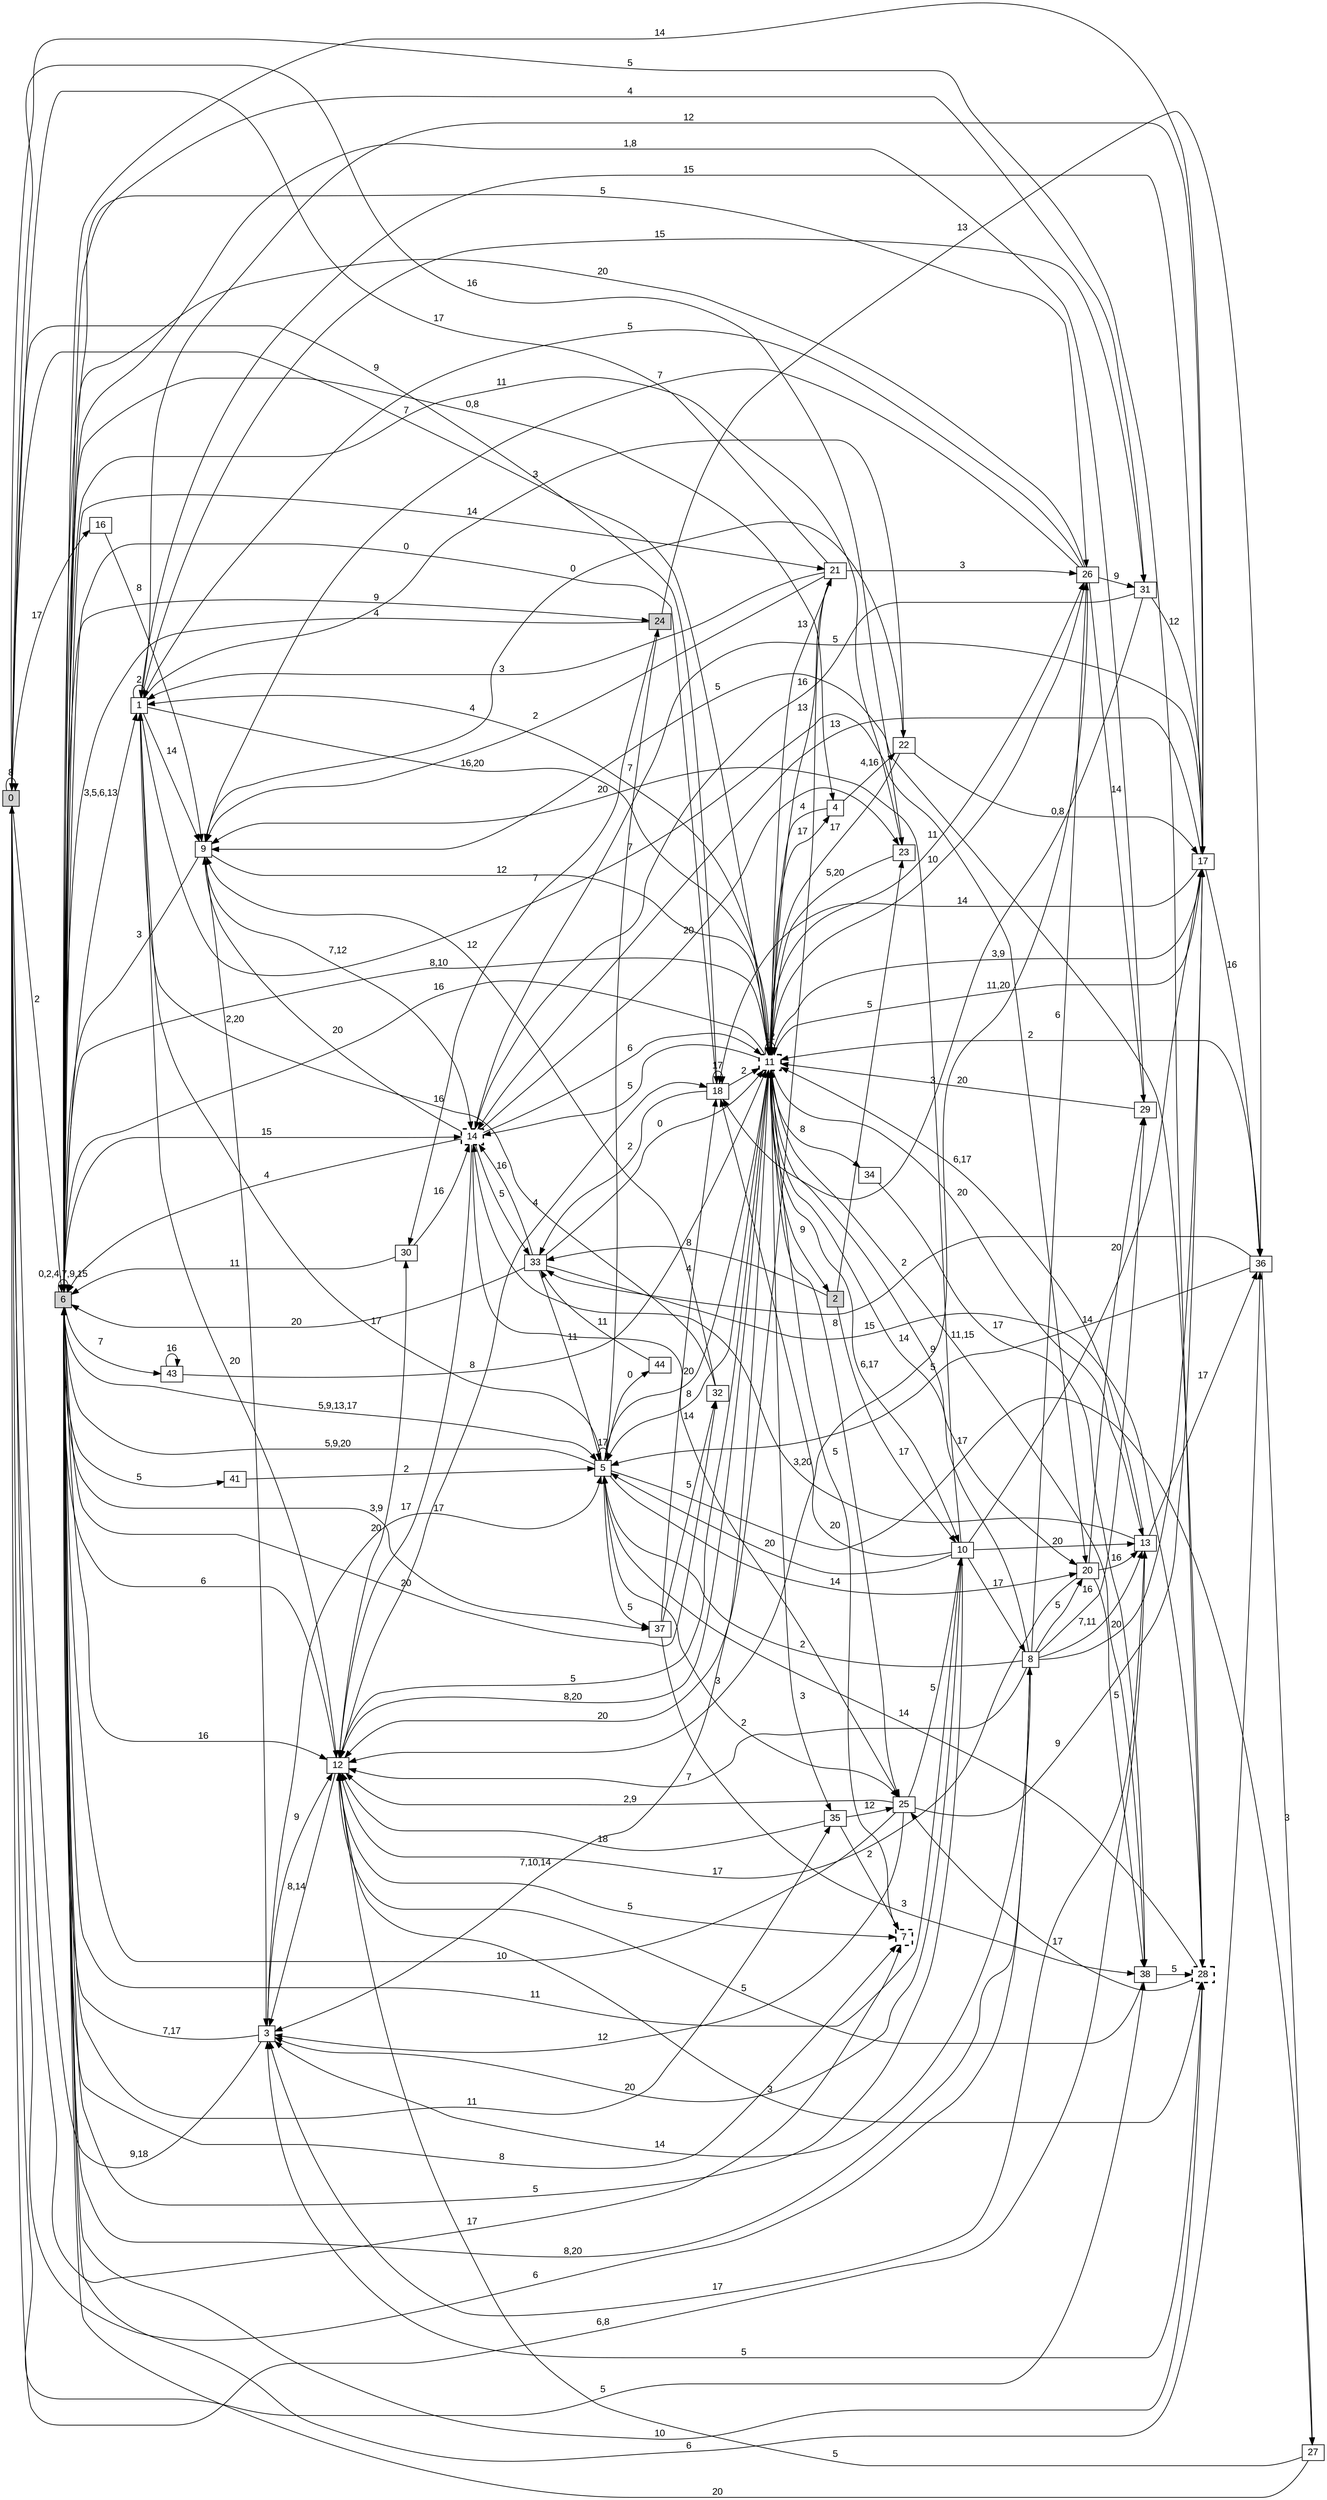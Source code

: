 digraph "NDFA" {
  rankdir=LR
  node [shape=box width=0.1 height=0.1 fontname=Arial]
  edge [fontname=Arial]
/* Estados */
 s0 [label="0" style="filled"] /* I:1 F:0 D:0 */
 s1 [label="1" ] /* I:0 F:0 D:0 */
 s2 [label="2" style="filled"] /* I:1 F:0 D:0 */
 s3 [label="3" ] /* I:0 F:0 D:0 */
 s4 [label="4" ] /* I:0 F:0 D:0 */
 s5 [label="5" ] /* I:0 F:0 D:0 */
 s6 [label="6" style="filled"] /* I:1 F:0 D:0 */
 s7 [label="7" style="bold,dashed"] /* I:0 F:1 D:0 */
 s8 [label="8" ] /* I:0 F:0 D:0 */
 s9 [label="9" ] /* I:0 F:0 D:0 */
 s10 [label="10" ] /* I:0 F:0 D:0 */
 s11 [label="11" style="bold,dashed"] /* I:0 F:1 D:0 */
 s12 [label="12" ] /* I:0 F:0 D:0 */
 s13 [label="13" ] /* I:0 F:0 D:0 */
 s14 [label="14" style="bold,dashed"] /* I:0 F:1 D:0 */
 s16 [label="16" ] /* I:0 F:0 D:0 */
 s17 [label="17" ] /* I:0 F:0 D:0 */
 s18 [label="18" ] /* I:0 F:0 D:0 */
 s20 [label="20" ] /* I:0 F:0 D:0 */
 s21 [label="21" ] /* I:0 F:0 D:0 */
 s22 [label="22" ] /* I:0 F:0 D:0 */
 s23 [label="23" ] /* I:0 F:0 D:0 */
 s24 [label="24" style="filled"] /* I:1 F:0 D:0 */
 s25 [label="25" ] /* I:0 F:0 D:0 */
 s26 [label="26" ] /* I:0 F:0 D:0 */
 s27 [label="27" ] /* I:0 F:0 D:0 */
 s28 [label="28" style="bold,dashed"] /* I:0 F:1 D:0 */
 s29 [label="29" ] /* I:0 F:0 D:0 */
 s30 [label="30" ] /* I:0 F:0 D:0 */
 s31 [label="31" ] /* I:0 F:0 D:0 */
 s32 [label="32" ] /* I:0 F:0 D:0 */
 s33 [label="33" ] /* I:0 F:0 D:0 */
 s34 [label="34" ] /* I:0 F:0 D:0 */
 s35 [label="35" ] /* I:0 F:0 D:0 */
 s36 [label="36" ] /* I:0 F:0 D:0 */
 s37 [label="37" ] /* I:0 F:0 D:0 */
 s38 [label="38" ] /* I:0 F:0 D:0 */
 s41 [label="41" ] /* I:0 F:0 D:0 */
 s43 [label="43" ] /* I:0 F:0 D:0 */
 s44 [label="44" ] /* I:0 F:0 D:0 */
/* Transiciones */
  s0 -> s0 [label="8"]
  s0 -> s6 [label="2"]
  s0 -> s7 [label="17"]
  s0 -> s8 [label="6"]
  s0 -> s11 [label="7"]
  s0 -> s13 [label="6,8"]
  s0 -> s16 [label="17"]
  s0 -> s18 [label="9"]
  s0 -> s23 [label="16"]
  s0 -> s28 [label="5"]
  s0 -> s38 [label="5"]
  s1 -> s1 [label="2"]
  s1 -> s9 [label="14"]
  s1 -> s11 [label="16,20"]
  s1 -> s12 [label="20"]
  s1 -> s17 [label="12"]
  s1 -> s20 [label="7"]
  s1 -> s22 [label="3"]
  s1 -> s31 [label="15"]
  s2 -> s10 [label="17"]
  s2 -> s23 [label="5"]
  s2 -> s33 [label="8"]
  s3 -> s0 [label="9,18"]
  s3 -> s5 [label="17"]
  s3 -> s6 [label="7,17"]
  s3 -> s12 [label="9"]
  s4 -> s11 [label="4"]
  s4 -> s22 [label="4,16"]
  s5 -> s1 [label="17"]
  s5 -> s5 [label="17"]
  s5 -> s6 [label="5,9,20"]
  s5 -> s11 [label="20"]
  s5 -> s20 [label="14"]
  s5 -> s24 [label="7"]
  s5 -> s25 [label="2"]
  s5 -> s27 [label="17"]
  s5 -> s37 [label="5"]
  s5 -> s44 [label="0"]
  s6 -> s1 [label="3,5,6,13"]
  s6 -> s4 [label="0,8"]
  s6 -> s5 [label="5,9,13,17"]
  s6 -> s6 [label="0,2,4,7,9,15"]
  s6 -> s7 [label="8"]
  s6 -> s8 [label="8,20"]
  s6 -> s10 [label="11"]
  s6 -> s11 [label="8,10"]
  s6 -> s12 [label="16"]
  s6 -> s14 [label="15"]
  s6 -> s21 [label="14"]
  s6 -> s24 [label="9"]
  s6 -> s26 [label="5"]
  s6 -> s28 [label="10"]
  s6 -> s31 [label="4"]
  s6 -> s32 [label="20"]
  s6 -> s35 [label="11"]
  s6 -> s36 [label="6"]
  s6 -> s37 [label="3,9"]
  s6 -> s41 [label="5"]
  s6 -> s43 [label="7"]
  s7 -> s11 [label="5"]
  s8 -> s3 [label="14"]
  s8 -> s5 [label="2"]
  s8 -> s11 [label="14"]
  s8 -> s12 [label="7"]
  s8 -> s13 [label="7,11"]
  s8 -> s17 [label="20"]
  s8 -> s20 [label="5"]
  s8 -> s26 [label="6"]
  s8 -> s29 [label="16"]
  s9 -> s3 [label="2,20"]
  s9 -> s6 [label="3"]
  s9 -> s11 [label="12"]
  s9 -> s14 [label="7,12"]
  s10 -> s3 [label="20"]
  s10 -> s5 [label="20"]
  s10 -> s6 [label="5"]
  s10 -> s8 [label="17"]
  s10 -> s9 [label="20"]
  s10 -> s13 [label="20"]
  s10 -> s17 [label="14"]
  s10 -> s18 [label="20"]
  s11 -> s1 [label="4"]
  s11 -> s2 [label="9"]
  s11 -> s3 [label="7,10,14"]
  s11 -> s4 [label="17"]
  s11 -> s5 [label="8"]
  s11 -> s6 [label="16"]
  s11 -> s10 [label="6,17"]
  s11 -> s11 [label="12"]
  s11 -> s12 [label="8,20"]
  s11 -> s13 [label="20"]
  s11 -> s14 [label="5"]
  s11 -> s17 [label="11,20"]
  s11 -> s20 [label="9"]
  s11 -> s21 [label="13"]
  s11 -> s25 [label="8"]
  s11 -> s26 [label="11"]
  s11 -> s34 [label="8"]
  s11 -> s35 [label="3"]
  s12 -> s3 [label="8,14"]
  s12 -> s6 [label="6"]
  s12 -> s7 [label="5"]
  s12 -> s11 [label="5"]
  s12 -> s18 [label="4"]
  s12 -> s28 [label="3"]
  s12 -> s30 [label="20"]
  s13 -> s3 [label="17"]
  s13 -> s11 [label="6,17"]
  s13 -> s14 [label="3,20"]
  s13 -> s36 [label="17"]
  s14 -> s6 [label="4"]
  s14 -> s9 [label="20"]
  s14 -> s11 [label="6"]
  s14 -> s12 [label="17"]
  s14 -> s17 [label="5"]
  s14 -> s23 [label="20"]
  s14 -> s25 [label="14"]
  s14 -> s33 [label="5"]
  s16 -> s9 [label="8"]
  s17 -> s1 [label="15"]
  s17 -> s6 [label="14"]
  s17 -> s11 [label="3,9"]
  s17 -> s14 [label="13"]
  s17 -> s18 [label="14"]
  s17 -> s36 [label="16"]
  s18 -> s6 [label="0"]
  s18 -> s11 [label="2"]
  s18 -> s18 [label="17"]
  s18 -> s33 [label="2"]
  s20 -> s12 [label="17"]
  s20 -> s13 [label="16"]
  s20 -> s29 [label="20"]
  s20 -> s38 [label="5"]
  s21 -> s0 [label="17"]
  s21 -> s1 [label="3"]
  s21 -> s9 [label="2"]
  s21 -> s11 [label="13"]
  s21 -> s12 [label="20"]
  s21 -> s26 [label="3"]
  s22 -> s9 [label="0"]
  s22 -> s11 [label="17"]
  s22 -> s17 [label="0,8"]
  s23 -> s6 [label="11"]
  s23 -> s11 [label="5,20"]
  s24 -> s6 [label="4"]
  s24 -> s30 [label="7"]
  s24 -> s36 [label="13"]
  s25 -> s3 [label="12"]
  s25 -> s6 [label="10"]
  s25 -> s10 [label="5"]
  s25 -> s12 [label="2,9"]
  s25 -> s17 [label="9"]
  s26 -> s1 [label="5"]
  s26 -> s6 [label="20"]
  s26 -> s9 [label="7"]
  s26 -> s11 [label="10"]
  s26 -> s12 [label="3"]
  s26 -> s29 [label="14"]
  s26 -> s31 [label="9"]
  s27 -> s6 [label="20"]
  s27 -> s12 [label="5"]
  s28 -> s3 [label="5"]
  s28 -> s5 [label="14"]
  s28 -> s9 [label="5"]
  s28 -> s25 [label="17"]
  s29 -> s6 [label="1,8"]
  s29 -> s11 [label="20"]
  s30 -> s6 [label="11"]
  s30 -> s14 [label="16"]
  s31 -> s14 [label="16"]
  s31 -> s17 [label="12"]
  s31 -> s18 [label="3"]
  s32 -> s1 [label="16"]
  s32 -> s9 [label="12"]
  s33 -> s5 [label="11"]
  s33 -> s6 [label="20"]
  s33 -> s11 [label="0"]
  s33 -> s14 [label="16"]
  s33 -> s28 [label="15"]
  s34 -> s38 [label="17"]
  s35 -> s7 [label="2"]
  s35 -> s12 [label="18"]
  s35 -> s25 [label="12"]
  s36 -> s5 [label="5"]
  s36 -> s11 [label="2"]
  s36 -> s27 [label="3"]
  s36 -> s33 [label="2"]
  s37 -> s18 [label="4"]
  s37 -> s32 [label="5"]
  s37 -> s38 [label="3"]
  s38 -> s11 [label="11,15"]
  s38 -> s12 [label="5"]
  s38 -> s28 [label="5"]
  s41 -> s5 [label="2"]
  s43 -> s11 [label="8"]
  s43 -> s43 [label="16"]
  s44 -> s33 [label="11"]
}
